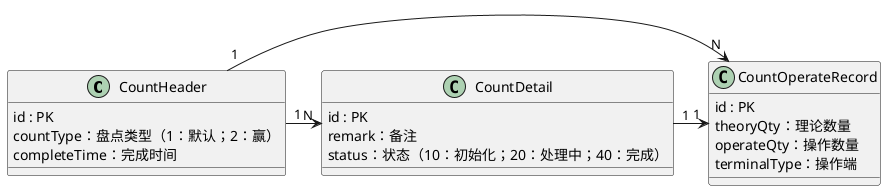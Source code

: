 @startuml

class CountHeader {
    id : PK
    countType：盘点类型（1：默认；2：赢）
    completeTime：完成时间
}

class CountDetail {
      id : PK
      remark：备注
      status：状态（10：初始化；20：处理中；40：完成）
}

class CountOperateRecord {
      id : PK
      theoryQty：理论数量
      operateQty：操作数量
      terminalType：操作端
}

CountHeader "1"->"N"CountDetail
CountHeader "1"->"N"CountOperateRecord
CountDetail "1"->"1"CountOperateRecord

@enduml
